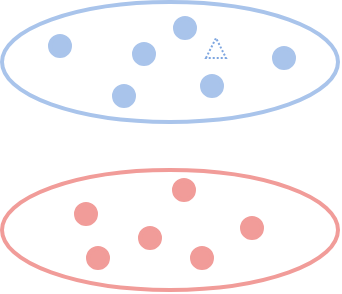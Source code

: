 <mxfile version="15.7.3" type="github">
  <diagram id="XLh6PeHuTJk1JMMVZsZq" name="Page-1">
    <mxGraphModel dx="946" dy="614" grid="0" gridSize="10" guides="1" tooltips="1" connect="1" arrows="1" fold="1" page="1" pageScale="1" pageWidth="827" pageHeight="1169" math="0" shadow="0">
      <root>
        <mxCell id="0" />
        <mxCell id="1" parent="0" />
        <mxCell id="B35P_RnnMUQNIVXsbhu0-6" value="" style="ellipse;whiteSpace=wrap;html=1;rotation=0;strokeColor=#F19C99;strokeWidth=2;" vertex="1" parent="1">
          <mxGeometry x="107" y="171" width="168" height="60" as="geometry" />
        </mxCell>
        <mxCell id="B35P_RnnMUQNIVXsbhu0-7" value="" style="ellipse;whiteSpace=wrap;html=1;rotation=0;strokeColor=#A9C4EB;strokeWidth=2;" vertex="1" parent="1">
          <mxGeometry x="107" y="87" width="168" height="60" as="geometry" />
        </mxCell>
        <mxCell id="B35P_RnnMUQNIVXsbhu0-8" value="" style="ellipse;whiteSpace=wrap;html=1;aspect=fixed;strokeColor=#F19C99;strokeWidth=2;fillColor=#F19C99;" vertex="1" parent="1">
          <mxGeometry x="144" y="188" width="10" height="10" as="geometry" />
        </mxCell>
        <mxCell id="B35P_RnnMUQNIVXsbhu0-9" value="" style="ellipse;whiteSpace=wrap;html=1;aspect=fixed;strokeColor=#F19C99;strokeWidth=2;fillColor=#F19C99;" vertex="1" parent="1">
          <mxGeometry x="193" y="176" width="10" height="10" as="geometry" />
        </mxCell>
        <mxCell id="B35P_RnnMUQNIVXsbhu0-10" value="" style="ellipse;whiteSpace=wrap;html=1;aspect=fixed;strokeColor=#F19C99;strokeWidth=2;fillColor=#F19C99;" vertex="1" parent="1">
          <mxGeometry x="227" y="195" width="10" height="10" as="geometry" />
        </mxCell>
        <mxCell id="B35P_RnnMUQNIVXsbhu0-11" value="" style="ellipse;whiteSpace=wrap;html=1;aspect=fixed;strokeColor=#F19C99;strokeWidth=2;fillColor=#F19C99;" vertex="1" parent="1">
          <mxGeometry x="176" y="200" width="10" height="10" as="geometry" />
        </mxCell>
        <mxCell id="B35P_RnnMUQNIVXsbhu0-12" value="" style="ellipse;whiteSpace=wrap;html=1;aspect=fixed;strokeColor=#F19C99;strokeWidth=2;fillColor=#F19C99;" vertex="1" parent="1">
          <mxGeometry x="202" y="210" width="10" height="10" as="geometry" />
        </mxCell>
        <mxCell id="B35P_RnnMUQNIVXsbhu0-13" value="" style="ellipse;whiteSpace=wrap;html=1;aspect=fixed;strokeColor=#F19C99;strokeWidth=2;fillColor=#F19C99;" vertex="1" parent="1">
          <mxGeometry x="150" y="210" width="10" height="10" as="geometry" />
        </mxCell>
        <mxCell id="B35P_RnnMUQNIVXsbhu0-14" value="" style="ellipse;whiteSpace=wrap;html=1;aspect=fixed;strokeColor=#A9C4EB;strokeWidth=2;fillColor=#A9C4EB;" vertex="1" parent="1">
          <mxGeometry x="131" y="104" width="10" height="10" as="geometry" />
        </mxCell>
        <mxCell id="B35P_RnnMUQNIVXsbhu0-15" value="" style="ellipse;whiteSpace=wrap;html=1;aspect=fixed;strokeColor=#A9C4EB;strokeWidth=2;fillColor=#A9C4EB;" vertex="1" parent="1">
          <mxGeometry x="193.5" y="95" width="10" height="10" as="geometry" />
        </mxCell>
        <mxCell id="B35P_RnnMUQNIVXsbhu0-16" value="" style="ellipse;whiteSpace=wrap;html=1;aspect=fixed;strokeColor=#A9C4EB;strokeWidth=2;fillColor=#A9C4EB;" vertex="1" parent="1">
          <mxGeometry x="243" y="110" width="10" height="10" as="geometry" />
        </mxCell>
        <mxCell id="B35P_RnnMUQNIVXsbhu0-17" value="" style="ellipse;whiteSpace=wrap;html=1;aspect=fixed;strokeColor=#A9C4EB;strokeWidth=2;fillColor=#A9C4EB;" vertex="1" parent="1">
          <mxGeometry x="173" y="108" width="10" height="10" as="geometry" />
        </mxCell>
        <mxCell id="B35P_RnnMUQNIVXsbhu0-18" value="" style="ellipse;whiteSpace=wrap;html=1;aspect=fixed;strokeColor=#A9C4EB;strokeWidth=2;fillColor=#A9C4EB;" vertex="1" parent="1">
          <mxGeometry x="207" y="124" width="10" height="10" as="geometry" />
        </mxCell>
        <mxCell id="B35P_RnnMUQNIVXsbhu0-19" value="" style="ellipse;whiteSpace=wrap;html=1;aspect=fixed;strokeColor=#A9C4EB;strokeWidth=2;fillColor=#A9C4EB;" vertex="1" parent="1">
          <mxGeometry x="163" y="129" width="10" height="10" as="geometry" />
        </mxCell>
        <mxCell id="B35P_RnnMUQNIVXsbhu0-20" value="" style="triangle;whiteSpace=wrap;html=1;strokeColor=#7EA6E0;strokeWidth=1;fillColor=none;rotation=-90;dashed=1;dashPattern=1 1;" vertex="1" parent="1">
          <mxGeometry x="209" y="105" width="10" height="10" as="geometry" />
        </mxCell>
      </root>
    </mxGraphModel>
  </diagram>
</mxfile>
